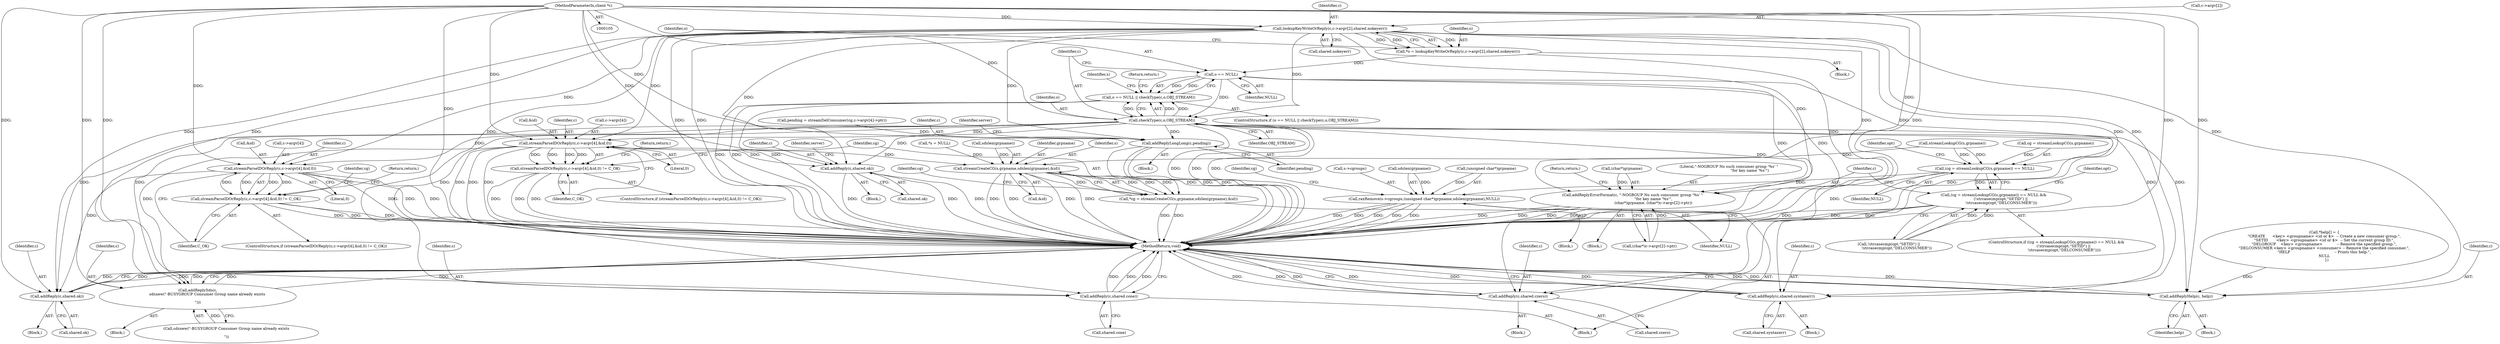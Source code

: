 digraph "0_redis_c04082cf138f1f51cedf05ee9ad36fb6763cafc6@array" {
"1000143" [label="(Call,lookupKeyWriteOrReply(c,c->argv[2],shared.nokeyerr))"];
"1000106" [label="(MethodParameterIn,client *c)"];
"1000141" [label="(Call,*o = lookupKeyWriteOrReply(c,c->argv[2],shared.nokeyerr))"];
"1000155" [label="(Call,o == NULL)"];
"1000154" [label="(Call,o == NULL || checkType(c,o,OBJ_STREAM))"];
"1000158" [label="(Call,checkType(c,o,OBJ_STREAM))"];
"1000196" [label="(Call,addReplyErrorFormat(c, \"-NOGROUP No such consumer group '%s' \"\n                                   \"for key name '%s'\",\n                                   (char*)grpname, (char*)c->argv[2]->ptr))"];
"1000245" [label="(Call,streamParseIDOrReply(c,c->argv[4],&id,0))"];
"1000244" [label="(Call,streamParseIDOrReply(c,c->argv[4],&id,0) != C_OK)"];
"1000261" [label="(Call,streamCreateCG(s,grpname,sdslen(grpname),&id))"];
"1000259" [label="(Call,*cg = streamCreateCG(s,grpname,sdslen(grpname),&id))"];
"1000271" [label="(Call,addReply(c,shared.ok))"];
"1000282" [label="(Call,addReplySds(c,\n                sdsnew(\"-BUSYGROUP Consumer Group name already exists\r\n\")))"];
"1000320" [label="(Call,streamParseIDOrReply(c,c->argv[4],&id,0))"];
"1000319" [label="(Call,streamParseIDOrReply(c,c->argv[4],&id,0) != C_OK)"];
"1000338" [label="(Call,addReply(c,shared.ok))"];
"1000371" [label="(Call,addReply(c,shared.cone))"];
"1000378" [label="(Call,addReply(c,shared.czero))"];
"1000408" [label="(Call,addReplyLongLong(c,pending))"];
"1000422" [label="(Call,addReplyHelp(c, help))"];
"1000427" [label="(Call,addReply(c,shared.syntaxerr))"];
"1000179" [label="(Call,(cg = streamLookupCG(s,grpname)) == NULL)"];
"1000178" [label="(Call,(cg = streamLookupCG(s,grpname)) == NULL &&\n            (!strcasecmp(opt,\"SETID\") ||\n             !strcasecmp(opt,\"DELCONSUMER\")))"];
"1000359" [label="(Call,raxRemove(s->cgroups,(unsigned char*)grpname,sdslen(grpname),NULL))"];
"1000142" [label="(Identifier,o)"];
"1000195" [label="(Block,)"];
"1000185" [label="(Identifier,NULL)"];
"1000429" [label="(Call,shared.syntaxerr)"];
"1000155" [label="(Call,o == NULL)"];
"1000373" [label="(Call,shared.cone)"];
"1000320" [label="(Call,streamParseIDOrReply(c,c->argv[4],&id,0))"];
"1000395" [label="(Block,)"];
"1000422" [label="(Call,addReplyHelp(c, help))"];
"1000413" [label="(Identifier,server)"];
"1000397" [label="(Call,pending = streamDelConsumer(cg,c->argv[4]->ptr))"];
"1000259" [label="(Call,*cg = streamCreateCG(s,grpname,sdslen(grpname),&id))"];
"1000377" [label="(Block,)"];
"1000284" [label="(Call,sdsnew(\"-BUSYGROUP Consumer Group name already exists\r\n\"))"];
"1000161" [label="(Identifier,OBJ_STREAM)"];
"1000186" [label="(Call,!strcasecmp(opt,\"SETID\") ||\n             !strcasecmp(opt,\"DELCONSUMER\"))"];
"1000410" [label="(Identifier,pending)"];
"1000177" [label="(ControlStructure,if ((cg = streamLookupCG(s,grpname)) == NULL &&\n            (!strcasecmp(opt,\"SETID\") ||\n             !strcasecmp(opt,\"DELCONSUMER\"))))"];
"1000281" [label="(Block,)"];
"1000272" [label="(Identifier,c)"];
"1000363" [label="(Call,(unsigned char*)grpname)"];
"1000329" [label="(Literal,0)"];
"1000273" [label="(Call,shared.ok)"];
"1000157" [label="(Identifier,NULL)"];
"1000423" [label="(Identifier,c)"];
"1000154" [label="(Call,o == NULL || checkType(c,o,OBJ_STREAM))"];
"1000371" [label="(Call,addReply(c,shared.cone))"];
"1000368" [label="(Identifier,NULL)"];
"1000254" [label="(Literal,0)"];
"1000321" [label="(Identifier,c)"];
"1000182" [label="(Call,streamLookupCG(s,grpname))"];
"1000211" [label="(Return,return;)"];
"1000432" [label="(MethodReturn,void)"];
"1000139" [label="(Block,)"];
"1000366" [label="(Call,sdslen(grpname))"];
"1000162" [label="(Return,return;)"];
"1000358" [label="(Block,)"];
"1000153" [label="(ControlStructure,if (o == NULL || checkType(c,o,OBJ_STREAM)))"];
"1000150" [label="(Call,shared.nokeyerr)"];
"1000160" [label="(Identifier,o)"];
"1000164" [label="(Identifier,s)"];
"1000199" [label="(Call,(char*)grpname)"];
"1000370" [label="(Identifier,cg)"];
"1000359" [label="(Call,raxRemove(s->cgroups,(unsigned char*)grpname,sdslen(grpname),NULL))"];
"1000255" [label="(Identifier,C_OK)"];
"1000197" [label="(Identifier,c)"];
"1000339" [label="(Identifier,c)"];
"1000379" [label="(Identifier,c)"];
"1000372" [label="(Identifier,c)"];
"1000330" [label="(Identifier,C_OK)"];
"1000327" [label="(Call,&id)"];
"1000322" [label="(Call,c->argv[4])"];
"1000298" [label="(Block,)"];
"1000159" [label="(Identifier,c)"];
"1000427" [label="(Call,addReply(c,shared.syntaxerr))"];
"1000408" [label="(Call,addReplyLongLong(c,pending))"];
"1000145" [label="(Call,c->argv[2])"];
"1000252" [label="(Call,&id)"];
"1000257" [label="(Return,return;)"];
"1000262" [label="(Identifier,s)"];
"1000180" [label="(Call,cg = streamLookupCG(s,grpname))"];
"1000244" [label="(Call,streamParseIDOrReply(c,c->argv[4],&id,0) != C_OK)"];
"1000243" [label="(ControlStructure,if (streamParseIDOrReply(c,c->argv[4],&id,0) != C_OK))"];
"1000335" [label="(Identifier,cg)"];
"1000424" [label="(Identifier,help)"];
"1000319" [label="(Call,streamParseIDOrReply(c,c->argv[4],&id,0) != C_OK)"];
"1000198" [label="(Literal,\"-NOGROUP No such consumer group '%s' \"\n                                   \"for key name '%s'\")"];
"1000338" [label="(Call,addReply(c,shared.ok))"];
"1000158" [label="(Call,checkType(c,o,OBJ_STREAM))"];
"1000421" [label="(Block,)"];
"1000282" [label="(Call,addReplySds(c,\n                sdsnew(\"-BUSYGROUP Consumer Group name already exists\r\n\")))"];
"1000189" [label="(Identifier,opt)"];
"1000260" [label="(Identifier,cg)"];
"1000269" [label="(Identifier,cg)"];
"1000246" [label="(Identifier,c)"];
"1000245" [label="(Call,streamParseIDOrReply(c,c->argv[4],&id,0))"];
"1000261" [label="(Call,streamCreateCG(s,grpname,sdslen(grpname),&id))"];
"1000112" [label="(Call,*s = NULL)"];
"1000340" [label="(Call,shared.ok)"];
"1000380" [label="(Call,shared.czero)"];
"1000318" [label="(ControlStructure,if (streamParseIDOrReply(c,c->argv[4],&id,0) != C_OK))"];
"1000278" [label="(Identifier,server)"];
"1000109" [label="(Call,*help[] = {\n\"CREATE      <key> <groupname> <id or $>  -- Create a new consumer group.\",\n\"SETID       <key> <groupname> <id or $>  -- Set the current group ID.\",\n\"DELGROUP    <key> <groupname>            -- Remove the specified group.\",\n\"DELCONSUMER <key> <groupname> <consumer> -- Remove the specified conusmer.\",\n\"HELP                                     -- Prints this help.\",\nNULL\n    })"];
"1000196" [label="(Call,addReplyErrorFormat(c, \"-NOGROUP No such consumer group '%s' \"\n                                   \"for key name '%s'\",\n                                   (char*)grpname, (char*)c->argv[2]->ptr))"];
"1000426" [label="(Block,)"];
"1000216" [label="(Identifier,opt)"];
"1000179" [label="(Call,(cg = streamLookupCG(s,grpname)) == NULL)"];
"1000409" [label="(Identifier,c)"];
"1000271" [label="(Call,addReply(c,shared.ok))"];
"1000360" [label="(Call,s->cgroups)"];
"1000270" [label="(Block,)"];
"1000202" [label="(Call,(char*)c->argv[2]->ptr)"];
"1000178" [label="(Call,(cg = streamLookupCG(s,grpname)) == NULL &&\n            (!strcasecmp(opt,\"SETID\") ||\n             !strcasecmp(opt,\"DELCONSUMER\")))"];
"1000378" [label="(Call,addReply(c,shared.czero))"];
"1000144" [label="(Identifier,c)"];
"1000143" [label="(Call,lookupKeyWriteOrReply(c,c->argv[2],shared.nokeyerr))"];
"1000264" [label="(Call,sdslen(grpname))"];
"1000428" [label="(Identifier,c)"];
"1000141" [label="(Call,*o = lookupKeyWriteOrReply(c,c->argv[2],shared.nokeyerr))"];
"1000332" [label="(Return,return;)"];
"1000156" [label="(Identifier,o)"];
"1000106" [label="(MethodParameterIn,client *c)"];
"1000247" [label="(Call,c->argv[4])"];
"1000266" [label="(Call,&id)"];
"1000283" [label="(Identifier,c)"];
"1000263" [label="(Identifier,grpname)"];
"1000223" [label="(Block,)"];
"1000143" -> "1000141"  [label="AST: "];
"1000143" -> "1000150"  [label="CFG: "];
"1000144" -> "1000143"  [label="AST: "];
"1000145" -> "1000143"  [label="AST: "];
"1000150" -> "1000143"  [label="AST: "];
"1000141" -> "1000143"  [label="CFG: "];
"1000143" -> "1000432"  [label="DDG: "];
"1000143" -> "1000432"  [label="DDG: "];
"1000143" -> "1000432"  [label="DDG: "];
"1000143" -> "1000141"  [label="DDG: "];
"1000143" -> "1000141"  [label="DDG: "];
"1000143" -> "1000141"  [label="DDG: "];
"1000106" -> "1000143"  [label="DDG: "];
"1000143" -> "1000158"  [label="DDG: "];
"1000143" -> "1000196"  [label="DDG: "];
"1000143" -> "1000245"  [label="DDG: "];
"1000143" -> "1000271"  [label="DDG: "];
"1000143" -> "1000282"  [label="DDG: "];
"1000143" -> "1000320"  [label="DDG: "];
"1000143" -> "1000338"  [label="DDG: "];
"1000143" -> "1000371"  [label="DDG: "];
"1000143" -> "1000378"  [label="DDG: "];
"1000143" -> "1000408"  [label="DDG: "];
"1000143" -> "1000422"  [label="DDG: "];
"1000143" -> "1000427"  [label="DDG: "];
"1000106" -> "1000105"  [label="AST: "];
"1000106" -> "1000432"  [label="DDG: "];
"1000106" -> "1000158"  [label="DDG: "];
"1000106" -> "1000196"  [label="DDG: "];
"1000106" -> "1000245"  [label="DDG: "];
"1000106" -> "1000271"  [label="DDG: "];
"1000106" -> "1000282"  [label="DDG: "];
"1000106" -> "1000320"  [label="DDG: "];
"1000106" -> "1000338"  [label="DDG: "];
"1000106" -> "1000371"  [label="DDG: "];
"1000106" -> "1000378"  [label="DDG: "];
"1000106" -> "1000408"  [label="DDG: "];
"1000106" -> "1000422"  [label="DDG: "];
"1000106" -> "1000427"  [label="DDG: "];
"1000141" -> "1000139"  [label="AST: "];
"1000142" -> "1000141"  [label="AST: "];
"1000156" -> "1000141"  [label="CFG: "];
"1000141" -> "1000432"  [label="DDG: "];
"1000141" -> "1000155"  [label="DDG: "];
"1000155" -> "1000154"  [label="AST: "];
"1000155" -> "1000157"  [label="CFG: "];
"1000156" -> "1000155"  [label="AST: "];
"1000157" -> "1000155"  [label="AST: "];
"1000159" -> "1000155"  [label="CFG: "];
"1000154" -> "1000155"  [label="CFG: "];
"1000155" -> "1000432"  [label="DDG: "];
"1000155" -> "1000432"  [label="DDG: "];
"1000155" -> "1000154"  [label="DDG: "];
"1000155" -> "1000154"  [label="DDG: "];
"1000155" -> "1000158"  [label="DDG: "];
"1000155" -> "1000179"  [label="DDG: "];
"1000154" -> "1000153"  [label="AST: "];
"1000154" -> "1000158"  [label="CFG: "];
"1000158" -> "1000154"  [label="AST: "];
"1000162" -> "1000154"  [label="CFG: "];
"1000164" -> "1000154"  [label="CFG: "];
"1000154" -> "1000432"  [label="DDG: "];
"1000154" -> "1000432"  [label="DDG: "];
"1000154" -> "1000432"  [label="DDG: "];
"1000158" -> "1000154"  [label="DDG: "];
"1000158" -> "1000154"  [label="DDG: "];
"1000158" -> "1000154"  [label="DDG: "];
"1000158" -> "1000161"  [label="CFG: "];
"1000159" -> "1000158"  [label="AST: "];
"1000160" -> "1000158"  [label="AST: "];
"1000161" -> "1000158"  [label="AST: "];
"1000158" -> "1000432"  [label="DDG: "];
"1000158" -> "1000432"  [label="DDG: "];
"1000158" -> "1000432"  [label="DDG: "];
"1000158" -> "1000196"  [label="DDG: "];
"1000158" -> "1000245"  [label="DDG: "];
"1000158" -> "1000271"  [label="DDG: "];
"1000158" -> "1000282"  [label="DDG: "];
"1000158" -> "1000320"  [label="DDG: "];
"1000158" -> "1000338"  [label="DDG: "];
"1000158" -> "1000371"  [label="DDG: "];
"1000158" -> "1000378"  [label="DDG: "];
"1000158" -> "1000408"  [label="DDG: "];
"1000158" -> "1000422"  [label="DDG: "];
"1000158" -> "1000427"  [label="DDG: "];
"1000196" -> "1000195"  [label="AST: "];
"1000196" -> "1000202"  [label="CFG: "];
"1000197" -> "1000196"  [label="AST: "];
"1000198" -> "1000196"  [label="AST: "];
"1000199" -> "1000196"  [label="AST: "];
"1000202" -> "1000196"  [label="AST: "];
"1000211" -> "1000196"  [label="CFG: "];
"1000196" -> "1000432"  [label="DDG: "];
"1000196" -> "1000432"  [label="DDG: "];
"1000196" -> "1000432"  [label="DDG: "];
"1000196" -> "1000432"  [label="DDG: "];
"1000199" -> "1000196"  [label="DDG: "];
"1000202" -> "1000196"  [label="DDG: "];
"1000245" -> "1000244"  [label="AST: "];
"1000245" -> "1000254"  [label="CFG: "];
"1000246" -> "1000245"  [label="AST: "];
"1000247" -> "1000245"  [label="AST: "];
"1000252" -> "1000245"  [label="AST: "];
"1000254" -> "1000245"  [label="AST: "];
"1000255" -> "1000245"  [label="CFG: "];
"1000245" -> "1000432"  [label="DDG: "];
"1000245" -> "1000432"  [label="DDG: "];
"1000245" -> "1000432"  [label="DDG: "];
"1000245" -> "1000244"  [label="DDG: "];
"1000245" -> "1000244"  [label="DDG: "];
"1000245" -> "1000244"  [label="DDG: "];
"1000245" -> "1000244"  [label="DDG: "];
"1000245" -> "1000261"  [label="DDG: "];
"1000245" -> "1000271"  [label="DDG: "];
"1000245" -> "1000282"  [label="DDG: "];
"1000244" -> "1000243"  [label="AST: "];
"1000244" -> "1000255"  [label="CFG: "];
"1000255" -> "1000244"  [label="AST: "];
"1000257" -> "1000244"  [label="CFG: "];
"1000260" -> "1000244"  [label="CFG: "];
"1000244" -> "1000432"  [label="DDG: "];
"1000244" -> "1000432"  [label="DDG: "];
"1000244" -> "1000432"  [label="DDG: "];
"1000261" -> "1000259"  [label="AST: "];
"1000261" -> "1000266"  [label="CFG: "];
"1000262" -> "1000261"  [label="AST: "];
"1000263" -> "1000261"  [label="AST: "];
"1000264" -> "1000261"  [label="AST: "];
"1000266" -> "1000261"  [label="AST: "];
"1000259" -> "1000261"  [label="CFG: "];
"1000261" -> "1000432"  [label="DDG: "];
"1000261" -> "1000432"  [label="DDG: "];
"1000261" -> "1000432"  [label="DDG: "];
"1000261" -> "1000432"  [label="DDG: "];
"1000261" -> "1000259"  [label="DDG: "];
"1000261" -> "1000259"  [label="DDG: "];
"1000261" -> "1000259"  [label="DDG: "];
"1000261" -> "1000259"  [label="DDG: "];
"1000112" -> "1000261"  [label="DDG: "];
"1000182" -> "1000261"  [label="DDG: "];
"1000264" -> "1000261"  [label="DDG: "];
"1000259" -> "1000223"  [label="AST: "];
"1000260" -> "1000259"  [label="AST: "];
"1000269" -> "1000259"  [label="CFG: "];
"1000259" -> "1000432"  [label="DDG: "];
"1000259" -> "1000432"  [label="DDG: "];
"1000271" -> "1000270"  [label="AST: "];
"1000271" -> "1000273"  [label="CFG: "];
"1000272" -> "1000271"  [label="AST: "];
"1000273" -> "1000271"  [label="AST: "];
"1000278" -> "1000271"  [label="CFG: "];
"1000271" -> "1000432"  [label="DDG: "];
"1000271" -> "1000432"  [label="DDG: "];
"1000271" -> "1000432"  [label="DDG: "];
"1000282" -> "1000281"  [label="AST: "];
"1000282" -> "1000284"  [label="CFG: "];
"1000283" -> "1000282"  [label="AST: "];
"1000284" -> "1000282"  [label="AST: "];
"1000432" -> "1000282"  [label="CFG: "];
"1000282" -> "1000432"  [label="DDG: "];
"1000282" -> "1000432"  [label="DDG: "];
"1000282" -> "1000432"  [label="DDG: "];
"1000284" -> "1000282"  [label="DDG: "];
"1000320" -> "1000319"  [label="AST: "];
"1000320" -> "1000329"  [label="CFG: "];
"1000321" -> "1000320"  [label="AST: "];
"1000322" -> "1000320"  [label="AST: "];
"1000327" -> "1000320"  [label="AST: "];
"1000329" -> "1000320"  [label="AST: "];
"1000330" -> "1000320"  [label="CFG: "];
"1000320" -> "1000432"  [label="DDG: "];
"1000320" -> "1000432"  [label="DDG: "];
"1000320" -> "1000432"  [label="DDG: "];
"1000320" -> "1000319"  [label="DDG: "];
"1000320" -> "1000319"  [label="DDG: "];
"1000320" -> "1000319"  [label="DDG: "];
"1000320" -> "1000319"  [label="DDG: "];
"1000320" -> "1000338"  [label="DDG: "];
"1000319" -> "1000318"  [label="AST: "];
"1000319" -> "1000330"  [label="CFG: "];
"1000330" -> "1000319"  [label="AST: "];
"1000332" -> "1000319"  [label="CFG: "];
"1000335" -> "1000319"  [label="CFG: "];
"1000319" -> "1000432"  [label="DDG: "];
"1000319" -> "1000432"  [label="DDG: "];
"1000319" -> "1000432"  [label="DDG: "];
"1000338" -> "1000298"  [label="AST: "];
"1000338" -> "1000340"  [label="CFG: "];
"1000339" -> "1000338"  [label="AST: "];
"1000340" -> "1000338"  [label="AST: "];
"1000432" -> "1000338"  [label="CFG: "];
"1000338" -> "1000432"  [label="DDG: "];
"1000338" -> "1000432"  [label="DDG: "];
"1000338" -> "1000432"  [label="DDG: "];
"1000371" -> "1000358"  [label="AST: "];
"1000371" -> "1000373"  [label="CFG: "];
"1000372" -> "1000371"  [label="AST: "];
"1000373" -> "1000371"  [label="AST: "];
"1000432" -> "1000371"  [label="CFG: "];
"1000371" -> "1000432"  [label="DDG: "];
"1000371" -> "1000432"  [label="DDG: "];
"1000371" -> "1000432"  [label="DDG: "];
"1000378" -> "1000377"  [label="AST: "];
"1000378" -> "1000380"  [label="CFG: "];
"1000379" -> "1000378"  [label="AST: "];
"1000380" -> "1000378"  [label="AST: "];
"1000432" -> "1000378"  [label="CFG: "];
"1000378" -> "1000432"  [label="DDG: "];
"1000378" -> "1000432"  [label="DDG: "];
"1000378" -> "1000432"  [label="DDG: "];
"1000408" -> "1000395"  [label="AST: "];
"1000408" -> "1000410"  [label="CFG: "];
"1000409" -> "1000408"  [label="AST: "];
"1000410" -> "1000408"  [label="AST: "];
"1000413" -> "1000408"  [label="CFG: "];
"1000408" -> "1000432"  [label="DDG: "];
"1000408" -> "1000432"  [label="DDG: "];
"1000408" -> "1000432"  [label="DDG: "];
"1000397" -> "1000408"  [label="DDG: "];
"1000422" -> "1000421"  [label="AST: "];
"1000422" -> "1000424"  [label="CFG: "];
"1000423" -> "1000422"  [label="AST: "];
"1000424" -> "1000422"  [label="AST: "];
"1000432" -> "1000422"  [label="CFG: "];
"1000422" -> "1000432"  [label="DDG: "];
"1000422" -> "1000432"  [label="DDG: "];
"1000422" -> "1000432"  [label="DDG: "];
"1000109" -> "1000422"  [label="DDG: "];
"1000427" -> "1000426"  [label="AST: "];
"1000427" -> "1000429"  [label="CFG: "];
"1000428" -> "1000427"  [label="AST: "];
"1000429" -> "1000427"  [label="AST: "];
"1000432" -> "1000427"  [label="CFG: "];
"1000427" -> "1000432"  [label="DDG: "];
"1000427" -> "1000432"  [label="DDG: "];
"1000427" -> "1000432"  [label="DDG: "];
"1000179" -> "1000178"  [label="AST: "];
"1000179" -> "1000185"  [label="CFG: "];
"1000180" -> "1000179"  [label="AST: "];
"1000185" -> "1000179"  [label="AST: "];
"1000189" -> "1000179"  [label="CFG: "];
"1000178" -> "1000179"  [label="CFG: "];
"1000179" -> "1000432"  [label="DDG: "];
"1000179" -> "1000178"  [label="DDG: "];
"1000180" -> "1000179"  [label="DDG: "];
"1000182" -> "1000179"  [label="DDG: "];
"1000182" -> "1000179"  [label="DDG: "];
"1000179" -> "1000359"  [label="DDG: "];
"1000178" -> "1000177"  [label="AST: "];
"1000178" -> "1000186"  [label="CFG: "];
"1000186" -> "1000178"  [label="AST: "];
"1000197" -> "1000178"  [label="CFG: "];
"1000216" -> "1000178"  [label="CFG: "];
"1000178" -> "1000432"  [label="DDG: "];
"1000178" -> "1000432"  [label="DDG: "];
"1000178" -> "1000432"  [label="DDG: "];
"1000186" -> "1000178"  [label="DDG: "];
"1000186" -> "1000178"  [label="DDG: "];
"1000359" -> "1000358"  [label="AST: "];
"1000359" -> "1000368"  [label="CFG: "];
"1000360" -> "1000359"  [label="AST: "];
"1000363" -> "1000359"  [label="AST: "];
"1000366" -> "1000359"  [label="AST: "];
"1000368" -> "1000359"  [label="AST: "];
"1000370" -> "1000359"  [label="CFG: "];
"1000359" -> "1000432"  [label="DDG: "];
"1000359" -> "1000432"  [label="DDG: "];
"1000359" -> "1000432"  [label="DDG: "];
"1000359" -> "1000432"  [label="DDG: "];
"1000359" -> "1000432"  [label="DDG: "];
"1000363" -> "1000359"  [label="DDG: "];
"1000366" -> "1000359"  [label="DDG: "];
}
